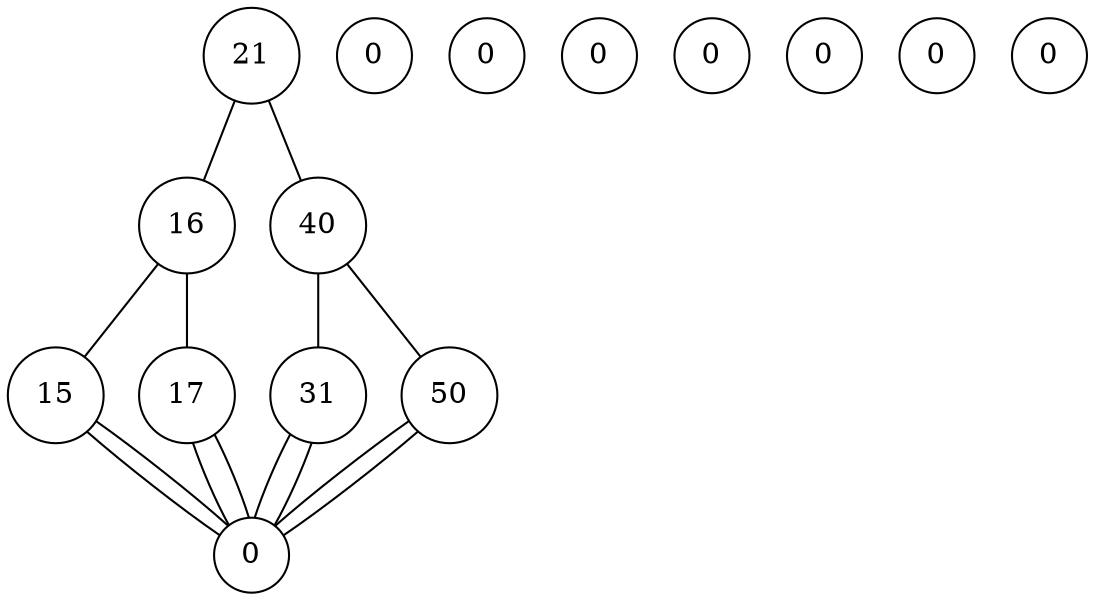 graph {
    graph[ordering="out"];
    Node0[shape="circle", label="21"];
    Node1[shape="circle", label="16"];
    Node2[shape="circle", label="40"];
    Node3[shape="circle", label="15"];
    Node4[shape="circle", label="17"];
    Node5[shape="circle", label="31"];
    Node6[shape="circle", label="50"];
    Node7[shape="circle", label="0"];
    Node8[shape="circle", label="0"];
    Node9[shape="circle", label="0"];
    Node10[shape="circle", label="0"];
    Node11[shape="circle", label="0"];
    Node12[shape="circle", label="0"];
    Node13[shape="circle", label="0"];
    Node14[shape="circle", label="0"];
    Node0 -- Node1;
    Node0 -- Node2;
    Node1 -- Node3;
    Node1 -- Node4;
    Node2 -- Node5;
    Node2 -- Node6;
    Node3 -- Node14;
    Node3 -- Node14;
    Node4 -- Node14;
    Node4 -- Node14;
    Node5 -- Node14;
    Node5 -- Node14;
    Node6 -- Node14;
    Node6 -- Node14;
}
